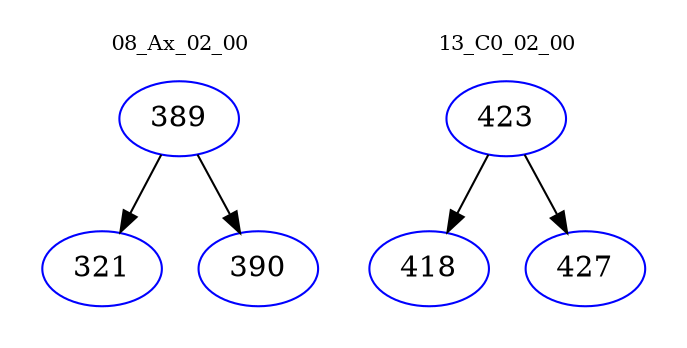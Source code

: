 digraph{
subgraph cluster_0 {
color = white
label = "08_Ax_02_00";
fontsize=10;
T0_389 [label="389", color="blue"]
T0_389 -> T0_321 [color="black"]
T0_321 [label="321", color="blue"]
T0_389 -> T0_390 [color="black"]
T0_390 [label="390", color="blue"]
}
subgraph cluster_1 {
color = white
label = "13_C0_02_00";
fontsize=10;
T1_423 [label="423", color="blue"]
T1_423 -> T1_418 [color="black"]
T1_418 [label="418", color="blue"]
T1_423 -> T1_427 [color="black"]
T1_427 [label="427", color="blue"]
}
}
